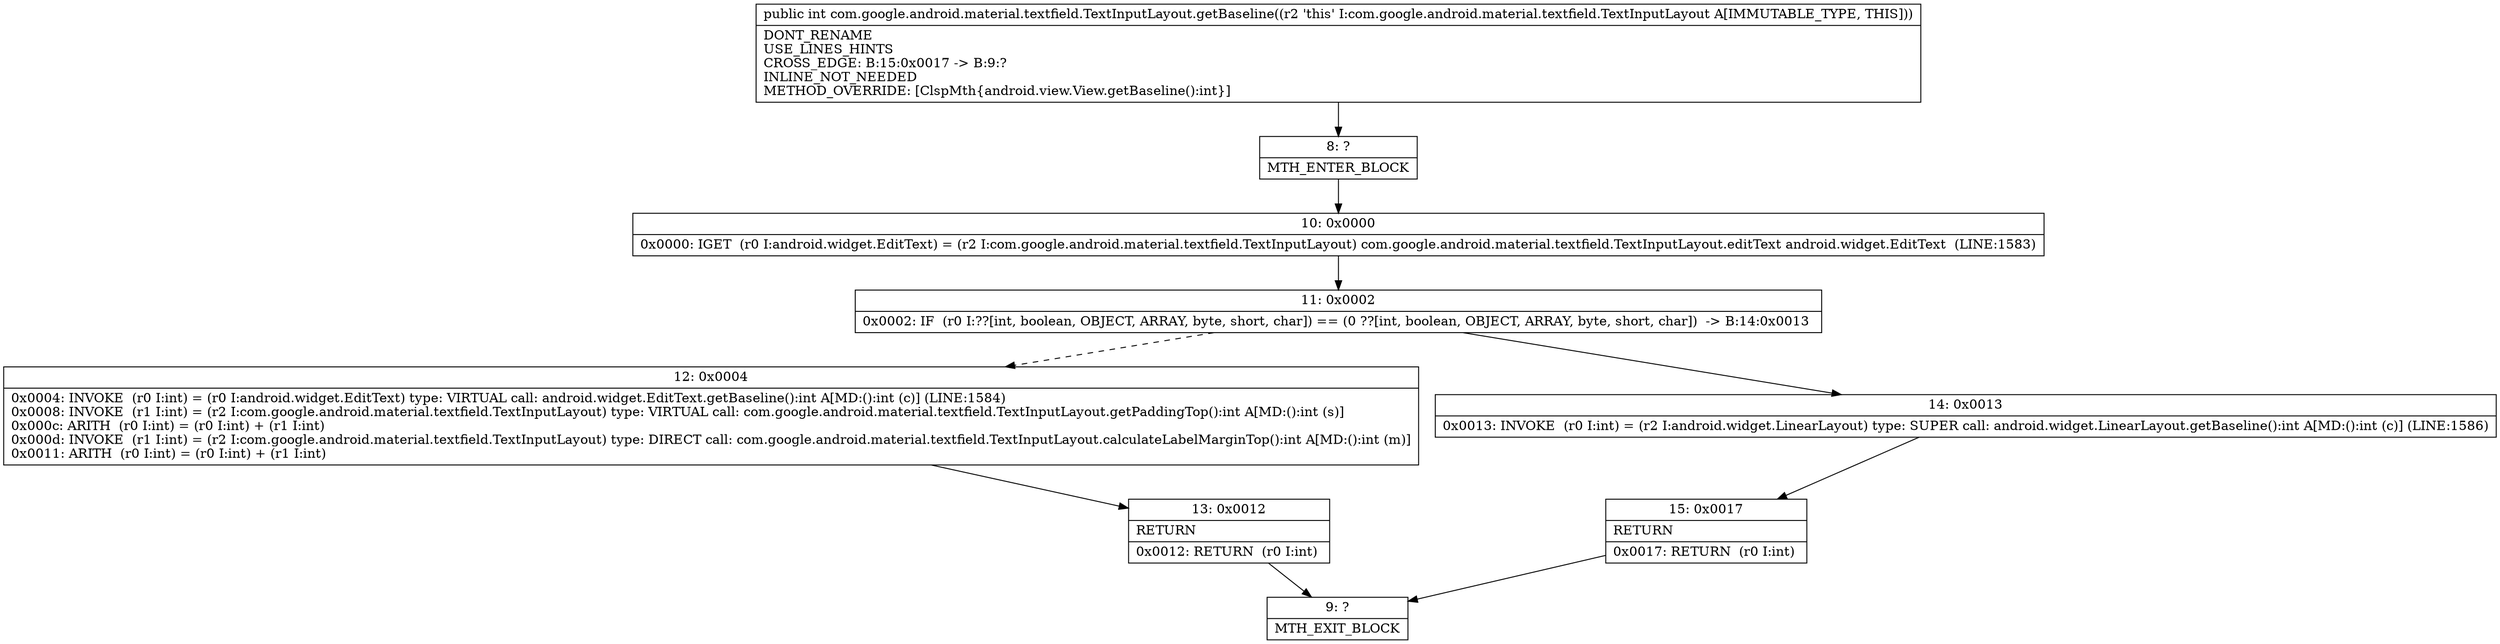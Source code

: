 digraph "CFG forcom.google.android.material.textfield.TextInputLayout.getBaseline()I" {
Node_8 [shape=record,label="{8\:\ ?|MTH_ENTER_BLOCK\l}"];
Node_10 [shape=record,label="{10\:\ 0x0000|0x0000: IGET  (r0 I:android.widget.EditText) = (r2 I:com.google.android.material.textfield.TextInputLayout) com.google.android.material.textfield.TextInputLayout.editText android.widget.EditText  (LINE:1583)\l}"];
Node_11 [shape=record,label="{11\:\ 0x0002|0x0002: IF  (r0 I:??[int, boolean, OBJECT, ARRAY, byte, short, char]) == (0 ??[int, boolean, OBJECT, ARRAY, byte, short, char])  \-\> B:14:0x0013 \l}"];
Node_12 [shape=record,label="{12\:\ 0x0004|0x0004: INVOKE  (r0 I:int) = (r0 I:android.widget.EditText) type: VIRTUAL call: android.widget.EditText.getBaseline():int A[MD:():int (c)] (LINE:1584)\l0x0008: INVOKE  (r1 I:int) = (r2 I:com.google.android.material.textfield.TextInputLayout) type: VIRTUAL call: com.google.android.material.textfield.TextInputLayout.getPaddingTop():int A[MD:():int (s)]\l0x000c: ARITH  (r0 I:int) = (r0 I:int) + (r1 I:int) \l0x000d: INVOKE  (r1 I:int) = (r2 I:com.google.android.material.textfield.TextInputLayout) type: DIRECT call: com.google.android.material.textfield.TextInputLayout.calculateLabelMarginTop():int A[MD:():int (m)]\l0x0011: ARITH  (r0 I:int) = (r0 I:int) + (r1 I:int) \l}"];
Node_13 [shape=record,label="{13\:\ 0x0012|RETURN\l|0x0012: RETURN  (r0 I:int) \l}"];
Node_9 [shape=record,label="{9\:\ ?|MTH_EXIT_BLOCK\l}"];
Node_14 [shape=record,label="{14\:\ 0x0013|0x0013: INVOKE  (r0 I:int) = (r2 I:android.widget.LinearLayout) type: SUPER call: android.widget.LinearLayout.getBaseline():int A[MD:():int (c)] (LINE:1586)\l}"];
Node_15 [shape=record,label="{15\:\ 0x0017|RETURN\l|0x0017: RETURN  (r0 I:int) \l}"];
MethodNode[shape=record,label="{public int com.google.android.material.textfield.TextInputLayout.getBaseline((r2 'this' I:com.google.android.material.textfield.TextInputLayout A[IMMUTABLE_TYPE, THIS]))  | DONT_RENAME\lUSE_LINES_HINTS\lCROSS_EDGE: B:15:0x0017 \-\> B:9:?\lINLINE_NOT_NEEDED\lMETHOD_OVERRIDE: [ClspMth\{android.view.View.getBaseline():int\}]\l}"];
MethodNode -> Node_8;Node_8 -> Node_10;
Node_10 -> Node_11;
Node_11 -> Node_12[style=dashed];
Node_11 -> Node_14;
Node_12 -> Node_13;
Node_13 -> Node_9;
Node_14 -> Node_15;
Node_15 -> Node_9;
}

